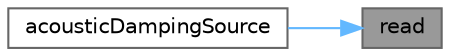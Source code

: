 digraph "read"
{
 // LATEX_PDF_SIZE
  bgcolor="transparent";
  edge [fontname=Helvetica,fontsize=10,labelfontname=Helvetica,labelfontsize=10];
  node [fontname=Helvetica,fontsize=10,shape=box,height=0.2,width=0.4];
  rankdir="RL";
  Node1 [id="Node000001",label="read",height=0.2,width=0.4,color="gray40", fillcolor="grey60", style="filled", fontcolor="black",tooltip=" "];
  Node1 -> Node2 [id="edge1_Node000001_Node000002",dir="back",color="steelblue1",style="solid",tooltip=" "];
  Node2 [id="Node000002",label="acousticDampingSource",height=0.2,width=0.4,color="grey40", fillcolor="white", style="filled",URL="$classFoam_1_1fv_1_1acousticDampingSource.html#a53a05a70bffa4d1bc6a69216b490f122",tooltip=" "];
}
